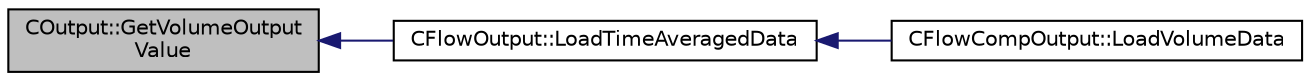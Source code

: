 digraph "COutput::GetVolumeOutputValue"
{
  edge [fontname="Helvetica",fontsize="10",labelfontname="Helvetica",labelfontsize="10"];
  node [fontname="Helvetica",fontsize="10",shape=record];
  rankdir="LR";
  Node245 [label="COutput::GetVolumeOutput\lValue",height=0.2,width=0.4,color="black", fillcolor="grey75", style="filled", fontcolor="black"];
  Node245 -> Node246 [dir="back",color="midnightblue",fontsize="10",style="solid",fontname="Helvetica"];
  Node246 [label="CFlowOutput::LoadTimeAveragedData",height=0.2,width=0.4,color="black", fillcolor="white", style="filled",URL="$class_c_flow_output.html#a06e1e2ea379be0a263729736b2108d7c",tooltip="Load the time averaged output fields. "];
  Node246 -> Node247 [dir="back",color="midnightblue",fontsize="10",style="solid",fontname="Helvetica"];
  Node247 [label="CFlowCompOutput::LoadVolumeData",height=0.2,width=0.4,color="black", fillcolor="white", style="filled",URL="$class_c_flow_comp_output.html#a4dbb2657e6ea72800af13ddf08789276",tooltip="Set the values of the volume output fields for a point. "];
}
